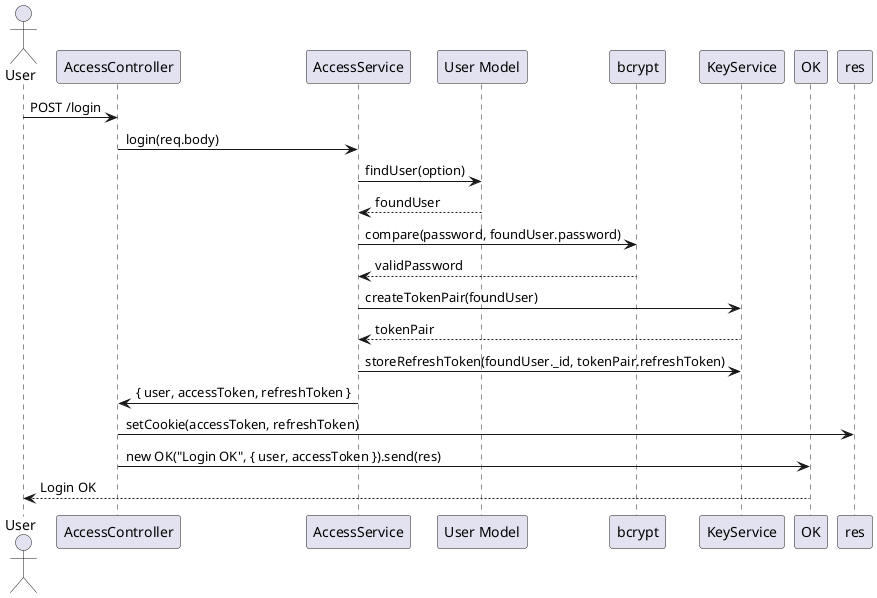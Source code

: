 @startuml
actor User
participant "AccessController" as AC
participant "AccessService" as AS
participant "User Model" as U
participant "bcrypt" as B
participant "KeyService" as KS
participant "OK" as OK

User -> AC: POST /login
AC -> AS: login(req.body)
AS -> U: findUser(option)
U --> AS: foundUser
AS -> B: compare(password, foundUser.password)
B --> AS: validPassword
AS -> KS: createTokenPair(foundUser)
KS --> AS: tokenPair
AS -> KS: storeRefreshToken(foundUser._id, tokenPair.refreshToken)
AS -> AC: { user, accessToken, refreshToken }
AC -> res: setCookie(accessToken, refreshToken)
AC -> OK: new OK("Login OK", { user, accessToken }).send(res)
OK --> User: Login OK
@enduml
